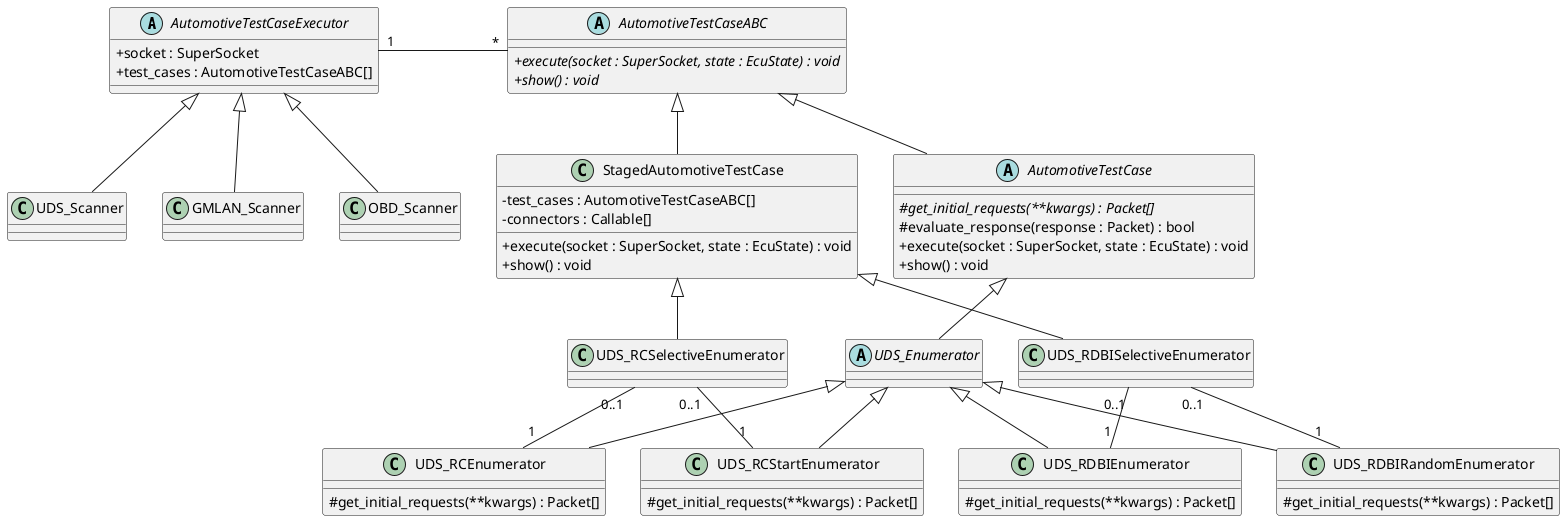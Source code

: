 @startuml overview

skinparam classAttributeIconSize 0

AutomotiveTestCaseExecutor "1" - "*" AutomotiveTestCaseABC : \t\t\t

UDS_RDBISelectiveEnumerator "0..1" -down- "1" UDS_RDBIEnumerator
UDS_RDBISelectiveEnumerator "0..1" -down- "1" UDS_RDBIRandomEnumerator

UDS_RCSelectiveEnumerator "0..1" -down- "1" UDS_RCEnumerator
UDS_RCSelectiveEnumerator "0..1" -down- "1" UDS_RCStartEnumerator

AutomotiveTestCaseExecutor <|-- UDS_Scanner
AutomotiveTestCaseExecutor <|-- GMLAN_Scanner
AutomotiveTestCaseExecutor <|-- OBD_Scanner

AutomotiveTestCaseABC <|-- AutomotiveTestCase
AutomotiveTestCaseABC <|-- StagedAutomotiveTestCase

AutomotiveTestCase <|-- UDS_Enumerator

UDS_Enumerator <|-- UDS_RCEnumerator
UDS_Enumerator <|-- UDS_RCStartEnumerator
UDS_Enumerator <|-- UDS_RDBIEnumerator
UDS_Enumerator <|-- UDS_RDBIRandomEnumerator

StagedAutomotiveTestCase <|-- UDS_RDBISelectiveEnumerator
StagedAutomotiveTestCase <|-- UDS_RCSelectiveEnumerator

abstract AutomotiveTestCaseExecutor {
    + socket : SuperSocket
    + test_cases : AutomotiveTestCaseABC[]
}

class StagedAutomotiveTestCase {
    - test_cases : AutomotiveTestCaseABC[]
    - connectors : Callable[]
    + execute(socket : SuperSocket, state : EcuState) : void
    + show() : void
}

abstract AutomotiveTestCaseABC {
    {abstract} + execute(socket : SuperSocket, state : EcuState) : void
    {abstract} + show() : void
}

abstract AutomotiveTestCase {
    {abstract} # get_initial_requests(**kwargs) : Packet[]
    # evaluate_response(response : Packet) : bool
    + execute(socket : SuperSocket, state : EcuState) : void
    + show() : void
}

abstract UDS_Enumerator {
}

class UDS_RDBIRandomEnumerator {
    # get_initial_requests(**kwargs) : Packet[]
}

class UDS_RDBIEnumerator {
    # get_initial_requests(**kwargs) : Packet[]
}

class UDS_RCEnumerator {
    # get_initial_requests(**kwargs) : Packet[]
}

class UDS_RCStartEnumerator {
    # get_initial_requests(**kwargs) : Packet[]
}

@enduml
